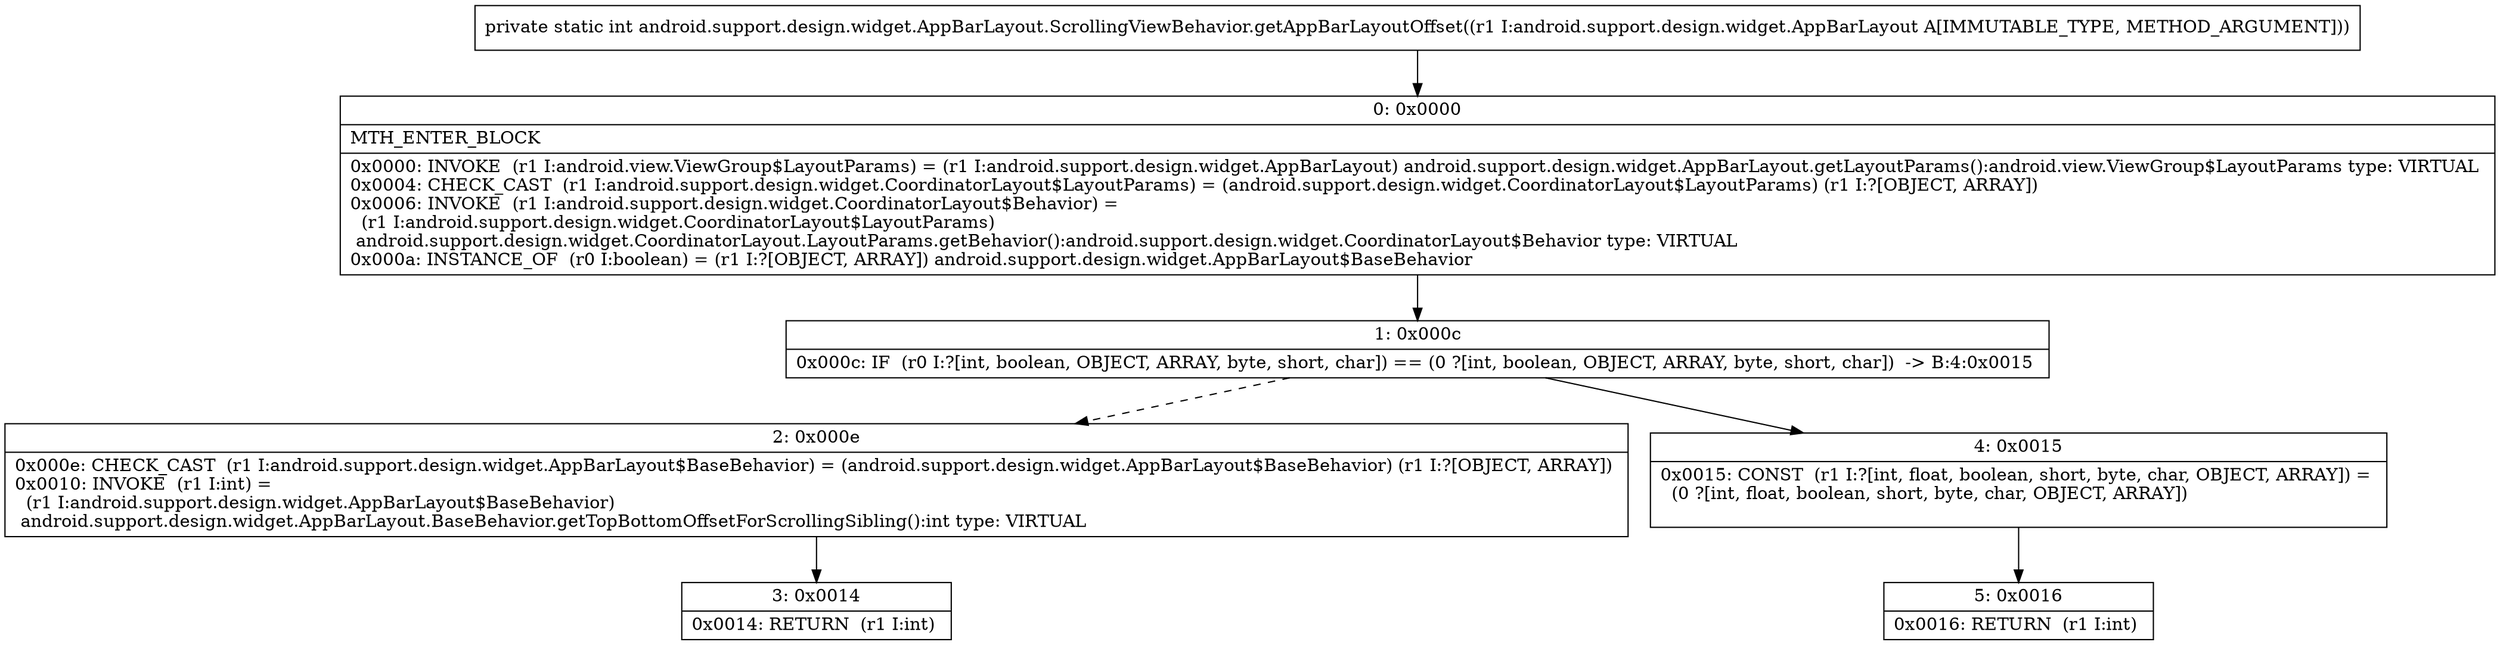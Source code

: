 digraph "CFG forandroid.support.design.widget.AppBarLayout.ScrollingViewBehavior.getAppBarLayoutOffset(Landroid\/support\/design\/widget\/AppBarLayout;)I" {
Node_0 [shape=record,label="{0\:\ 0x0000|MTH_ENTER_BLOCK\l|0x0000: INVOKE  (r1 I:android.view.ViewGroup$LayoutParams) = (r1 I:android.support.design.widget.AppBarLayout) android.support.design.widget.AppBarLayout.getLayoutParams():android.view.ViewGroup$LayoutParams type: VIRTUAL \l0x0004: CHECK_CAST  (r1 I:android.support.design.widget.CoordinatorLayout$LayoutParams) = (android.support.design.widget.CoordinatorLayout$LayoutParams) (r1 I:?[OBJECT, ARRAY]) \l0x0006: INVOKE  (r1 I:android.support.design.widget.CoordinatorLayout$Behavior) = \l  (r1 I:android.support.design.widget.CoordinatorLayout$LayoutParams)\l android.support.design.widget.CoordinatorLayout.LayoutParams.getBehavior():android.support.design.widget.CoordinatorLayout$Behavior type: VIRTUAL \l0x000a: INSTANCE_OF  (r0 I:boolean) = (r1 I:?[OBJECT, ARRAY]) android.support.design.widget.AppBarLayout$BaseBehavior \l}"];
Node_1 [shape=record,label="{1\:\ 0x000c|0x000c: IF  (r0 I:?[int, boolean, OBJECT, ARRAY, byte, short, char]) == (0 ?[int, boolean, OBJECT, ARRAY, byte, short, char])  \-\> B:4:0x0015 \l}"];
Node_2 [shape=record,label="{2\:\ 0x000e|0x000e: CHECK_CAST  (r1 I:android.support.design.widget.AppBarLayout$BaseBehavior) = (android.support.design.widget.AppBarLayout$BaseBehavior) (r1 I:?[OBJECT, ARRAY]) \l0x0010: INVOKE  (r1 I:int) = \l  (r1 I:android.support.design.widget.AppBarLayout$BaseBehavior)\l android.support.design.widget.AppBarLayout.BaseBehavior.getTopBottomOffsetForScrollingSibling():int type: VIRTUAL \l}"];
Node_3 [shape=record,label="{3\:\ 0x0014|0x0014: RETURN  (r1 I:int) \l}"];
Node_4 [shape=record,label="{4\:\ 0x0015|0x0015: CONST  (r1 I:?[int, float, boolean, short, byte, char, OBJECT, ARRAY]) = \l  (0 ?[int, float, boolean, short, byte, char, OBJECT, ARRAY])\l \l}"];
Node_5 [shape=record,label="{5\:\ 0x0016|0x0016: RETURN  (r1 I:int) \l}"];
MethodNode[shape=record,label="{private static int android.support.design.widget.AppBarLayout.ScrollingViewBehavior.getAppBarLayoutOffset((r1 I:android.support.design.widget.AppBarLayout A[IMMUTABLE_TYPE, METHOD_ARGUMENT])) }"];
MethodNode -> Node_0;
Node_0 -> Node_1;
Node_1 -> Node_2[style=dashed];
Node_1 -> Node_4;
Node_2 -> Node_3;
Node_4 -> Node_5;
}

